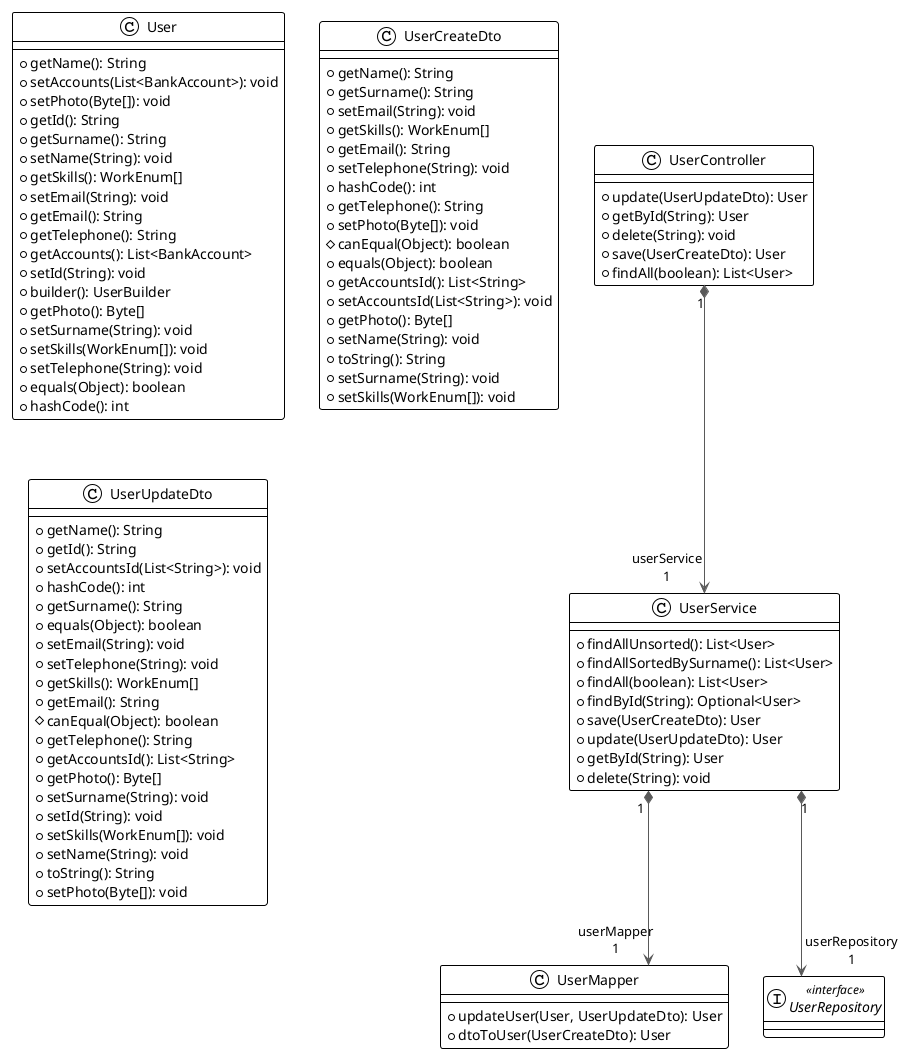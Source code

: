 @startuml

!theme plain
top to bottom direction
skinparam linetype ortho

class User {
  + getName(): String
  + setAccounts(List<BankAccount>): void
  + setPhoto(Byte[]): void
  + getId(): String
  + getSurname(): String
  + setName(String): void
  + getSkills(): WorkEnum[]
  + setEmail(String): void
  + getEmail(): String
  + getTelephone(): String
  + getAccounts(): List<BankAccount>
  + setId(String): void
  + builder(): UserBuilder
  + getPhoto(): Byte[]
  + setSurname(String): void
  + setSkills(WorkEnum[]): void
  + setTelephone(String): void
  + equals(Object): boolean
  + hashCode(): int
}
class UserController {
  + update(UserUpdateDto): User
  + getById(String): User
  + delete(String): void
  + save(UserCreateDto): User
  + findAll(boolean): List<User>
}
class UserCreateDto {
  + getName(): String
  + getSurname(): String
  + setEmail(String): void
  + getSkills(): WorkEnum[]
  + getEmail(): String
  + setTelephone(String): void
  + hashCode(): int
  + getTelephone(): String
  + setPhoto(Byte[]): void
  # canEqual(Object): boolean
  + equals(Object): boolean
  + getAccountsId(): List<String>
  + setAccountsId(List<String>): void
  + getPhoto(): Byte[]
  + setName(String): void
  + toString(): String
  + setSurname(String): void
  + setSkills(WorkEnum[]): void
}
class UserMapper {
  + updateUser(User, UserUpdateDto): User
  + dtoToUser(UserCreateDto): User
}
interface UserRepository << interface >>
class UserService {
  + findAllUnsorted(): List<User>
  + findAllSortedBySurname(): List<User>
  + findAll(boolean): List<User>
  + findById(String): Optional<User>
  + save(UserCreateDto): User
  + update(UserUpdateDto): User
  + getById(String): User
  + delete(String): void
}
class UserUpdateDto {
  + getName(): String
  + getId(): String
  + setAccountsId(List<String>): void
  + hashCode(): int
  + getSurname(): String
  + equals(Object): boolean
  + setEmail(String): void
  + setTelephone(String): void
  + getSkills(): WorkEnum[]
  + getEmail(): String
  # canEqual(Object): boolean
  + getTelephone(): String
  + getAccountsId(): List<String>
  + getPhoto(): Byte[]
  + setSurname(String): void
  + setId(String): void
  + setSkills(WorkEnum[]): void
  + setName(String): void
  + toString(): String
  + setPhoto(Byte[]): void
}

UserController "1" *-[#595959,plain]-> "userService\n1" UserService    
UserService    "1" *-[#595959,plain]-> "userMapper\n1" UserMapper     
UserService    "1" *-[#595959,plain]-> "userRepository\n1" UserRepository 
@enduml
